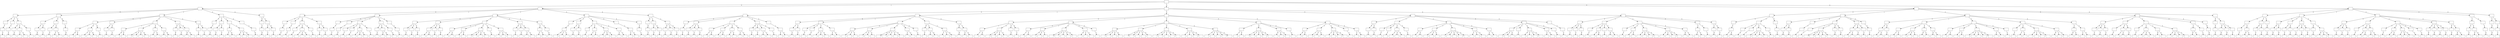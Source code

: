 digraph nodes {
	node [shape=record];
	name0 [label=""];
	name1 [label=""];
	name2 [label=""];
	name3 [label=""];
	name4 [label=""];
	name5 [label=""];
	name4 -> name5 [label=2];
	name3 -> name4 [label=2];
	name2 -> name3 [label=0];
	name6 [label=""];
	name7 [label=""];
	name8 [label=""];
	name7 -> name8 [label=2];
	name6 -> name7 [label=1];
	name2 -> name6 [label=1];
	name9 [label=""];
	name10 [label=""];
	name11 [label=""];
	name10 -> name11 [label=3];
	name9 -> name10 [label=0];
	name12 [label=""];
	name13 [label=""];
	name12 -> name13 [label=1];
	name14 [label=""];
	name12 -> name14 [label=2];
	name9 -> name12 [label=2];
	name15 [label=""];
	name16 [label=""];
	name15 -> name16 [label=3];
	name9 -> name15 [label=4];
	name2 -> name9 [label=2];
	name1 -> name2 [label=0];
	name17 [label=""];
	name18 [label=""];
	name19 [label=""];
	name20 [label=""];
	name19 -> name20 [label=0];
	name18 -> name19 [label=2];
	name21 [label=""];
	name22 [label=""];
	name21 -> name22 [label=1];
	name18 -> name21 [label=3];
	name17 -> name18 [label=1];
	name23 [label=""];
	name24 [label=""];
	name25 [label=""];
	name24 -> name25 [label=2];
	name23 -> name24 [label=1];
	name26 [label=""];
	name27 [label=""];
	name26 -> name27 [label=2];
	name28 [label=""];
	name26 -> name28 [label=4];
	name23 -> name26 [label=2];
	name17 -> name23 [label=2];
	name29 [label=""];
	name30 [label=""];
	name31 [label=""];
	name30 -> name31 [label=0];
	name29 -> name30 [label=2];
	name17 -> name29 [label=4];
	name1 -> name17 [label=1];
	name32 [label=""];
	name33 [label=""];
	name34 [label=""];
	name35 [label=""];
	name34 -> name35 [label=0];
	name36 [label=""];
	name34 -> name36 [label=2];
	name33 -> name34 [label=2];
	name37 [label=""];
	name38 [label=""];
	name37 -> name38 [label=1];
	name39 [label=""];
	name37 -> name39 [label=2];
	name40 [label=""];
	name37 -> name40 [label=4];
	name33 -> name37 [label=3];
	name41 [label=""];
	name42 [label=""];
	name41 -> name42 [label=1];
	name33 -> name41 [label=4];
	name32 -> name33 [label=0];
	name43 [label=""];
	name44 [label=""];
	name45 [label=""];
	name44 -> name45 [label=1];
	name43 -> name44 [label=2];
	name46 [label=""];
	name47 [label=""];
	name46 -> name47 [label=2];
	name43 -> name46 [label=3];
	name32 -> name43 [label=1];
	name48 [label=""];
	name49 [label=""];
	name50 [label=""];
	name49 -> name50 [label=0];
	name51 [label=""];
	name49 -> name51 [label=2];
	name48 -> name49 [label=1];
	name52 [label=""];
	name53 [label=""];
	name52 -> name53 [label=0];
	name54 [label=""];
	name52 -> name54 [label=1];
	name55 [label=""];
	name52 -> name55 [label=2];
	name56 [label=""];
	name52 -> name56 [label=3];
	name48 -> name52 [label=2];
	name57 [label=""];
	name58 [label=""];
	name57 -> name58 [label=1];
	name59 [label=""];
	name57 -> name59 [label=2];
	name48 -> name57 [label=3];
	name60 [label=""];
	name61 [label=""];
	name60 -> name61 [label=2];
	name62 [label=""];
	name60 -> name62 [label=4];
	name48 -> name60 [label=4];
	name32 -> name48 [label=2];
	name63 [label=""];
	name64 [label=""];
	name65 [label=""];
	name64 -> name65 [label=0];
	name63 -> name64 [label=0];
	name66 [label=""];
	name67 [label=""];
	name66 -> name67 [label=2];
	name63 -> name66 [label=1];
	name68 [label=""];
	name69 [label=""];
	name68 -> name69 [label=0];
	name70 [label=""];
	name68 -> name70 [label=2];
	name63 -> name68 [label=3];
	name32 -> name63 [label=3];
	name71 [label=""];
	name72 [label=""];
	name73 [label=""];
	name72 -> name73 [label=1];
	name71 -> name72 [label=1];
	name74 [label=""];
	name75 [label=""];
	name74 -> name75 [label=1];
	name71 -> name74 [label=3];
	name32 -> name71 [label=4];
	name1 -> name32 [label=2];
	name76 [label=""];
	name77 [label=""];
	name78 [label=""];
	name79 [label=""];
	name78 -> name79 [label=2];
	name77 -> name78 [label=2];
	name76 -> name77 [label=0];
	name80 [label=""];
	name81 [label=""];
	name82 [label=""];
	name81 -> name82 [label=3];
	name80 -> name81 [label=2];
	name83 [label=""];
	name84 [label=""];
	name83 -> name84 [label=2];
	name80 -> name83 [label=3];
	name76 -> name80 [label=1];
	name85 [label=""];
	name86 [label=""];
	name87 [label=""];
	name86 -> name87 [label=1];
	name88 [label=""];
	name86 -> name88 [label=4];
	name85 -> name86 [label=1];
	name89 [label=""];
	name90 [label=""];
	name89 -> name90 [label=2];
	name91 [label=""];
	name89 -> name91 [label=3];
	name92 [label=""];
	name89 -> name92 [label=4];
	name85 -> name89 [label=2];
	name76 -> name85 [label=2];
	name93 [label=""];
	name94 [label=""];
	name95 [label=""];
	name94 -> name95 [label=0];
	name93 -> name94 [label=2];
	name76 -> name93 [label=4];
	name1 -> name76 [label=3];
	name96 [label=""];
	name97 [label=""];
	name98 [label=""];
	name99 [label=""];
	name98 -> name99 [label=0];
	name97 -> name98 [label=2];
	name96 -> name97 [label=0];
	name100 [label=""];
	name101 [label=""];
	name102 [label=""];
	name101 -> name102 [label=1];
	name100 -> name101 [label=2];
	name103 [label=""];
	name104 [label=""];
	name103 -> name104 [label=2];
	name100 -> name103 [label=3];
	name96 -> name100 [label=1];
	name1 -> name96 [label=4];
	name0 -> name1 [label=0];
	name105 [label=""];
	name106 [label=""];
	name107 [label=""];
	name108 [label=""];
	name109 [label=""];
	name108 -> name109 [label=2];
	name107 -> name108 [label=0];
	name106 -> name107 [label=0];
	name110 [label=""];
	name111 [label=""];
	name112 [label=""];
	name111 -> name112 [label=1];
	name110 -> name111 [label=2];
	name106 -> name110 [label=1];
	name113 [label=""];
	name114 [label=""];
	name115 [label=""];
	name114 -> name115 [label=3];
	name113 -> name114 [label=0];
	name116 [label=""];
	name117 [label=""];
	name116 -> name117 [label=1];
	name118 [label=""];
	name116 -> name118 [label=2];
	name119 [label=""];
	name116 -> name119 [label=4];
	name113 -> name116 [label=2];
	name120 [label=""];
	name121 [label=""];
	name120 -> name121 [label=1];
	name113 -> name120 [label=4];
	name106 -> name113 [label=2];
	name122 [label=""];
	name123 [label=""];
	name124 [label=""];
	name123 -> name124 [label=2];
	name122 -> name123 [label=1];
	name125 [label=""];
	name126 [label=""];
	name125 -> name126 [label=2];
	name122 -> name125 [label=2];
	name106 -> name122 [label=3];
	name105 -> name106 [label=0];
	name127 [label=""];
	name128 [label=""];
	name129 [label=""];
	name130 [label=""];
	name129 -> name130 [label=1];
	name128 -> name129 [label=3];
	name127 -> name128 [label=0];
	name131 [label=""];
	name132 [label=""];
	name133 [label=""];
	name132 -> name133 [label=3];
	name131 -> name132 [label=3];
	name127 -> name131 [label=1];
	name134 [label=""];
	name135 [label=""];
	name136 [label=""];
	name135 -> name136 [label=1];
	name134 -> name135 [label=0];
	name137 [label=""];
	name138 [label=""];
	name137 -> name138 [label=2];
	name134 -> name137 [label=1];
	name139 [label=""];
	name140 [label=""];
	name139 -> name140 [label=1];
	name141 [label=""];
	name139 -> name141 [label=2];
	name142 [label=""];
	name139 -> name142 [label=3];
	name134 -> name139 [label=2];
	name143 [label=""];
	name144 [label=""];
	name143 -> name144 [label=2];
	name134 -> name143 [label=3];
	name127 -> name134 [label=2];
	name145 [label=""];
	name146 [label=""];
	name147 [label=""];
	name146 -> name147 [label=2];
	name145 -> name146 [label=1];
	name148 [label=""];
	name149 [label=""];
	name148 -> name149 [label=2];
	name150 [label=""];
	name148 -> name150 [label=4];
	name145 -> name148 [label=2];
	name151 [label=""];
	name152 [label=""];
	name151 -> name152 [label=2];
	name145 -> name151 [label=3];
	name127 -> name145 [label=3];
	name153 [label=""];
	name154 [label=""];
	name155 [label=""];
	name154 -> name155 [label=2];
	name153 -> name154 [label=2];
	name127 -> name153 [label=4];
	name105 -> name127 [label=1];
	name156 [label=""];
	name157 [label=""];
	name158 [label=""];
	name159 [label=""];
	name158 -> name159 [label=2];
	name157 -> name158 [label=1];
	name160 [label=""];
	name161 [label=""];
	name160 -> name161 [label=2];
	name157 -> name160 [label=2];
	name162 [label=""];
	name163 [label=""];
	name162 -> name163 [label=0];
	name157 -> name162 [label=3];
	name156 -> name157 [label=0];
	name164 [label=""];
	name165 [label=""];
	name166 [label=""];
	name165 -> name166 [label=2];
	name167 [label=""];
	name165 -> name167 [label=3];
	name164 -> name165 [label=1];
	name168 [label=""];
	name169 [label=""];
	name168 -> name169 [label=2];
	name164 -> name168 [label=2];
	name170 [label=""];
	name171 [label=""];
	name170 -> name171 [label=0];
	name164 -> name170 [label=3];
	name156 -> name164 [label=1];
	name172 [label=""];
	name173 [label=""];
	name174 [label=""];
	name173 -> name174 [label=2];
	name175 [label=""];
	name173 -> name175 [label=3];
	name172 -> name173 [label=0];
	name176 [label=""];
	name177 [label=""];
	name176 -> name177 [label=1];
	name178 [label=""];
	name176 -> name178 [label=2];
	name172 -> name176 [label=1];
	name179 [label=""];
	name180 [label=""];
	name179 -> name180 [label=0];
	name181 [label=""];
	name179 -> name181 [label=1];
	name182 [label=""];
	name179 -> name182 [label=2];
	name183 [label=""];
	name179 -> name183 [label=3];
	name172 -> name179 [label=2];
	name184 [label=""];
	name185 [label=""];
	name184 -> name185 [label=2];
	name172 -> name184 [label=3];
	name186 [label=""];
	name187 [label=""];
	name186 -> name187 [label=1];
	name188 [label=""];
	name186 -> name188 [label=2];
	name189 [label=""];
	name186 -> name189 [label=3];
	name172 -> name186 [label=4];
	name156 -> name172 [label=2];
	name190 [label=""];
	name191 [label=""];
	name192 [label=""];
	name191 -> name192 [label=2];
	name190 -> name191 [label=0];
	name193 [label=""];
	name194 [label=""];
	name193 -> name194 [label=2];
	name190 -> name193 [label=1];
	name195 [label=""];
	name196 [label=""];
	name195 -> name196 [label=1];
	name197 [label=""];
	name195 -> name197 [label=2];
	name190 -> name195 [label=2];
	name156 -> name190 [label=3];
	name198 [label=""];
	name199 [label=""];
	name200 [label=""];
	name199 -> name200 [label=1];
	name201 [label=""];
	name199 -> name201 [label=3];
	name198 -> name199 [label=2];
	name202 [label=""];
	name203 [label=""];
	name202 -> name203 [label=3];
	name198 -> name202 [label=3];
	name156 -> name198 [label=4];
	name105 -> name156 [label=2];
	name204 [label=""];
	name205 [label=""];
	name206 [label=""];
	name207 [label=""];
	name206 -> name207 [label=0];
	name208 [label=""];
	name206 -> name208 [label=1];
	name209 [label=""];
	name206 -> name209 [label=2];
	name205 -> name206 [label=2];
	name204 -> name205 [label=0];
	name210 [label=""];
	name211 [label=""];
	name212 [label=""];
	name211 -> name212 [label=2];
	name210 -> name211 [label=2];
	name213 [label=""];
	name214 [label=""];
	name213 -> name214 [label=2];
	name210 -> name213 [label=4];
	name204 -> name210 [label=1];
	name215 [label=""];
	name216 [label=""];
	name217 [label=""];
	name216 -> name217 [label=2];
	name215 -> name216 [label=0];
	name218 [label=""];
	name219 [label=""];
	name218 -> name219 [label=1];
	name220 [label=""];
	name218 -> name220 [label=2];
	name215 -> name218 [label=1];
	name221 [label=""];
	name222 [label=""];
	name221 -> name222 [label=1];
	name223 [label=""];
	name221 -> name223 [label=2];
	name224 [label=""];
	name221 -> name224 [label=3];
	name215 -> name221 [label=2];
	name225 [label=""];
	name226 [label=""];
	name225 -> name226 [label=1];
	name227 [label=""];
	name225 -> name227 [label=2];
	name215 -> name225 [label=4];
	name204 -> name215 [label=2];
	name228 [label=""];
	name229 [label=""];
	name230 [label=""];
	name229 -> name230 [label=1];
	name231 [label=""];
	name229 -> name231 [label=2];
	name228 -> name229 [label=2];
	name204 -> name228 [label=3];
	name232 [label=""];
	name233 [label=""];
	name234 [label=""];
	name233 -> name234 [label=1];
	name232 -> name233 [label=2];
	name204 -> name232 [label=4];
	name105 -> name204 [label=3];
	name235 [label=""];
	name236 [label=""];
	name237 [label=""];
	name238 [label=""];
	name237 -> name238 [label=2];
	name236 -> name237 [label=0];
	name235 -> name236 [label=0];
	name239 [label=""];
	name240 [label=""];
	name241 [label=""];
	name240 -> name241 [label=3];
	name239 -> name240 [label=2];
	name242 [label=""];
	name243 [label=""];
	name242 -> name243 [label=2];
	name239 -> name242 [label=3];
	name235 -> name239 [label=1];
	name244 [label=""];
	name245 [label=""];
	name246 [label=""];
	name245 -> name246 [label=1];
	name244 -> name245 [label=0];
	name247 [label=""];
	name248 [label=""];
	name247 -> name248 [label=2];
	name244 -> name247 [label=1];
	name249 [label=""];
	name250 [label=""];
	name249 -> name250 [label=1];
	name244 -> name249 [label=2];
	name235 -> name244 [label=2];
	name105 -> name235 [label=4];
	name0 -> name105 [label=1];
	name251 [label=""];
	name252 [label=""];
	name253 [label=""];
	name254 [label=""];
	name255 [label=""];
	name254 -> name255 [label=2];
	name253 -> name254 [label=2];
	name252 -> name253 [label=0];
	name256 [label=""];
	name257 [label=""];
	name258 [label=""];
	name257 -> name258 [label=3];
	name256 -> name257 [label=1];
	name259 [label=""];
	name260 [label=""];
	name259 -> name260 [label=2];
	name256 -> name259 [label=2];
	name261 [label=""];
	name262 [label=""];
	name261 -> name262 [label=2];
	name256 -> name261 [label=4];
	name252 -> name256 [label=1];
	name263 [label=""];
	name264 [label=""];
	name265 [label=""];
	name264 -> name265 [label=2];
	name266 [label=""];
	name264 -> name266 [label=3];
	name263 -> name264 [label=0];
	name267 [label=""];
	name268 [label=""];
	name267 -> name268 [label=2];
	name269 [label=""];
	name267 -> name269 [label=3];
	name263 -> name267 [label=1];
	name270 [label=""];
	name271 [label=""];
	name270 -> name271 [label=2];
	name272 [label=""];
	name270 -> name272 [label=3];
	name263 -> name270 [label=2];
	name273 [label=""];
	name274 [label=""];
	name273 -> name274 [label=1];
	name275 [label=""];
	name273 -> name275 [label=3];
	name263 -> name273 [label=3];
	name252 -> name263 [label=2];
	name276 [label=""];
	name277 [label=""];
	name278 [label=""];
	name277 -> name278 [label=2];
	name276 -> name277 [label=0];
	name279 [label=""];
	name280 [label=""];
	name279 -> name280 [label=3];
	name276 -> name279 [label=1];
	name281 [label=""];
	name282 [label=""];
	name281 -> name282 [label=1];
	name283 [label=""];
	name281 -> name283 [label=2];
	name276 -> name281 [label=2];
	name284 [label=""];
	name285 [label=""];
	name284 -> name285 [label=2];
	name276 -> name284 [label=4];
	name252 -> name276 [label=3];
	name286 [label=""];
	name287 [label=""];
	name288 [label=""];
	name287 -> name288 [label=2];
	name289 [label=""];
	name287 -> name289 [label=3];
	name286 -> name287 [label=1];
	name252 -> name286 [label=4];
	name251 -> name252 [label=0];
	name290 [label=""];
	name291 [label=""];
	name292 [label=""];
	name293 [label=""];
	name292 -> name293 [label=2];
	name291 -> name292 [label=1];
	name294 [label=""];
	name295 [label=""];
	name294 -> name295 [label=2];
	name291 -> name294 [label=2];
	name290 -> name291 [label=0];
	name296 [label=""];
	name297 [label=""];
	name298 [label=""];
	name297 -> name298 [label=3];
	name296 -> name297 [label=0];
	name299 [label=""];
	name300 [label=""];
	name299 -> name300 [label=3];
	name296 -> name299 [label=1];
	name301 [label=""];
	name302 [label=""];
	name301 -> name302 [label=1];
	name303 [label=""];
	name301 -> name303 [label=2];
	name304 [label=""];
	name301 -> name304 [label=3];
	name296 -> name301 [label=2];
	name305 [label=""];
	name306 [label=""];
	name305 -> name306 [label=2];
	name307 [label=""];
	name305 -> name307 [label=3];
	name296 -> name305 [label=3];
	name290 -> name296 [label=1];
	name308 [label=""];
	name309 [label=""];
	name310 [label=""];
	name309 -> name310 [label=1];
	name311 [label=""];
	name309 -> name311 [label=2];
	name312 [label=""];
	name309 -> name312 [label=3];
	name308 -> name309 [label=0];
	name313 [label=""];
	name314 [label=""];
	name313 -> name314 [label=1];
	name315 [label=""];
	name313 -> name315 [label=2];
	name316 [label=""];
	name313 -> name316 [label=3];
	name308 -> name313 [label=1];
	name317 [label=""];
	name318 [label=""];
	name317 -> name318 [label=0];
	name319 [label=""];
	name317 -> name319 [label=1];
	name320 [label=""];
	name317 -> name320 [label=2];
	name321 [label=""];
	name317 -> name321 [label=3];
	name322 [label=""];
	name317 -> name322 [label=4];
	name308 -> name317 [label=2];
	name323 [label=""];
	name324 [label=""];
	name323 -> name324 [label=1];
	name325 [label=""];
	name323 -> name325 [label=2];
	name308 -> name323 [label=3];
	name326 [label=""];
	name327 [label=""];
	name326 -> name327 [label=2];
	name308 -> name326 [label=4];
	name290 -> name308 [label=2];
	name328 [label=""];
	name329 [label=""];
	name330 [label=""];
	name329 -> name330 [label=2];
	name328 -> name329 [label=0];
	name331 [label=""];
	name332 [label=""];
	name331 -> name332 [label=2];
	name333 [label=""];
	name331 -> name333 [label=4];
	name328 -> name331 [label=1];
	name334 [label=""];
	name335 [label=""];
	name334 -> name335 [label=1];
	name336 [label=""];
	name334 -> name336 [label=2];
	name337 [label=""];
	name334 -> name337 [label=4];
	name328 -> name334 [label=2];
	name290 -> name328 [label=3];
	name338 [label=""];
	name339 [label=""];
	name340 [label=""];
	name339 -> name340 [label=0];
	name338 -> name339 [label=0];
	name341 [label=""];
	name342 [label=""];
	name341 -> name342 [label=2];
	name343 [label=""];
	name341 -> name343 [label=3];
	name338 -> name341 [label=1];
	name290 -> name338 [label=4];
	name251 -> name290 [label=1];
	name344 [label=""];
	name345 [label=""];
	name346 [label=""];
	name347 [label=""];
	name346 -> name347 [label=1];
	name348 [label=""];
	name346 -> name348 [label=4];
	name345 -> name346 [label=1];
	name349 [label=""];
	name350 [label=""];
	name349 -> name350 [label=0];
	name351 [label=""];
	name349 -> name351 [label=1];
	name352 [label=""];
	name349 -> name352 [label=2];
	name353 [label=""];
	name349 -> name353 [label=3];
	name345 -> name349 [label=2];
	name354 [label=""];
	name355 [label=""];
	name354 -> name355 [label=2];
	name345 -> name354 [label=3];
	name356 [label=""];
	name357 [label=""];
	name356 -> name357 [label=1];
	name345 -> name356 [label=4];
	name344 -> name345 [label=0];
	name358 [label=""];
	name359 [label=""];
	name360 [label=""];
	name359 -> name360 [label=1];
	name361 [label=""];
	name359 -> name361 [label=2];
	name358 -> name359 [label=0];
	name362 [label=""];
	name363 [label=""];
	name362 -> name363 [label=0];
	name364 [label=""];
	name362 -> name364 [label=2];
	name365 [label=""];
	name362 -> name365 [label=3];
	name358 -> name362 [label=1];
	name366 [label=""];
	name367 [label=""];
	name366 -> name367 [label=0];
	name368 [label=""];
	name366 -> name368 [label=1];
	name369 [label=""];
	name366 -> name369 [label=2];
	name370 [label=""];
	name366 -> name370 [label=3];
	name371 [label=""];
	name366 -> name371 [label=4];
	name358 -> name366 [label=2];
	name372 [label=""];
	name373 [label=""];
	name372 -> name373 [label=0];
	name374 [label=""];
	name372 -> name374 [label=1];
	name375 [label=""];
	name372 -> name375 [label=2];
	name358 -> name372 [label=3];
	name376 [label=""];
	name377 [label=""];
	name376 -> name377 [label=1];
	name358 -> name376 [label=4];
	name344 -> name358 [label=1];
	name378 [label=""];
	name379 [label=""];
	name380 [label=""];
	name379 -> name380 [label=1];
	name381 [label=""];
	name379 -> name381 [label=2];
	name382 [label=""];
	name379 -> name382 [label=3];
	name383 [label=""];
	name379 -> name383 [label=4];
	name378 -> name379 [label=0];
	name384 [label=""];
	name385 [label=""];
	name384 -> name385 [label=0];
	name386 [label=""];
	name384 -> name386 [label=1];
	name387 [label=""];
	name384 -> name387 [label=2];
	name388 [label=""];
	name384 -> name388 [label=3];
	name389 [label=""];
	name384 -> name389 [label=4];
	name378 -> name384 [label=1];
	name390 [label=""];
	name391 [label=""];
	name390 -> name391 [label=0];
	name392 [label=""];
	name390 -> name392 [label=1];
	name393 [label=""];
	name390 -> name393 [label=2];
	name394 [label=""];
	name390 -> name394 [label=3];
	name395 [label=""];
	name390 -> name395 [label=4];
	name378 -> name390 [label=2];
	name396 [label=""];
	name397 [label=""];
	name396 -> name397 [label=1];
	name398 [label=""];
	name396 -> name398 [label=2];
	name399 [label=""];
	name396 -> name399 [label=3];
	name400 [label=""];
	name396 -> name400 [label=4];
	name378 -> name396 [label=3];
	name401 [label=""];
	name402 [label=""];
	name401 -> name402 [label=0];
	name403 [label=""];
	name401 -> name403 [label=1];
	name404 [label=""];
	name401 -> name404 [label=2];
	name405 [label=""];
	name401 -> name405 [label=3];
	name406 [label=""];
	name401 -> name406 [label=4];
	name378 -> name401 [label=4];
	name344 -> name378 [label=2];
	name407 [label=""];
	name408 [label=""];
	name409 [label=""];
	name408 -> name409 [label=2];
	name410 [label=""];
	name408 -> name410 [label=3];
	name407 -> name408 [label=1];
	name411 [label=""];
	name412 [label=""];
	name411 -> name412 [label=0];
	name413 [label=""];
	name411 -> name413 [label=1];
	name414 [label=""];
	name411 -> name414 [label=2];
	name415 [label=""];
	name411 -> name415 [label=3];
	name416 [label=""];
	name411 -> name416 [label=4];
	name407 -> name411 [label=2];
	name417 [label=""];
	name418 [label=""];
	name417 -> name418 [label=0];
	name419 [label=""];
	name417 -> name419 [label=2];
	name420 [label=""];
	name417 -> name420 [label=3];
	name407 -> name417 [label=3];
	name421 [label=""];
	name422 [label=""];
	name421 -> name422 [label=2];
	name407 -> name421 [label=4];
	name344 -> name407 [label=3];
	name423 [label=""];
	name424 [label=""];
	name425 [label=""];
	name424 -> name425 [label=0];
	name426 [label=""];
	name424 -> name426 [label=2];
	name423 -> name424 [label=0];
	name427 [label=""];
	name428 [label=""];
	name427 -> name428 [label=1];
	name429 [label=""];
	name427 -> name429 [label=2];
	name430 [label=""];
	name427 -> name430 [label=3];
	name423 -> name427 [label=1];
	name431 [label=""];
	name432 [label=""];
	name431 -> name432 [label=1];
	name433 [label=""];
	name431 -> name433 [label=2];
	name434 [label=""];
	name431 -> name434 [label=3];
	name435 [label=""];
	name431 -> name435 [label=4];
	name423 -> name431 [label=2];
	name436 [label=""];
	name437 [label=""];
	name436 -> name437 [label=1];
	name423 -> name436 [label=3];
	name438 [label=""];
	name439 [label=""];
	name438 -> name439 [label=1];
	name440 [label=""];
	name438 -> name440 [label=2];
	name423 -> name438 [label=4];
	name344 -> name423 [label=4];
	name251 -> name344 [label=2];
	name441 [label=""];
	name442 [label=""];
	name443 [label=""];
	name444 [label=""];
	name443 -> name444 [label=2];
	name442 -> name443 [label=0];
	name445 [label=""];
	name446 [label=""];
	name445 -> name446 [label=2];
	name442 -> name445 [label=2];
	name441 -> name442 [label=0];
	name447 [label=""];
	name448 [label=""];
	name449 [label=""];
	name448 -> name449 [label=2];
	name447 -> name448 [label=0];
	name450 [label=""];
	name451 [label=""];
	name450 -> name451 [label=2];
	name447 -> name450 [label=1];
	name452 [label=""];
	name453 [label=""];
	name452 -> name453 [label=2];
	name454 [label=""];
	name452 -> name454 [label=3];
	name455 [label=""];
	name452 -> name455 [label=4];
	name447 -> name452 [label=2];
	name456 [label=""];
	name457 [label=""];
	name456 -> name457 [label=2];
	name447 -> name456 [label=3];
	name441 -> name447 [label=1];
	name458 [label=""];
	name459 [label=""];
	name460 [label=""];
	name459 -> name460 [label=2];
	name461 [label=""];
	name459 -> name461 [label=3];
	name458 -> name459 [label=0];
	name462 [label=""];
	name463 [label=""];
	name462 -> name463 [label=1];
	name464 [label=""];
	name462 -> name464 [label=2];
	name465 [label=""];
	name462 -> name465 [label=3];
	name458 -> name462 [label=1];
	name466 [label=""];
	name467 [label=""];
	name466 -> name467 [label=0];
	name468 [label=""];
	name466 -> name468 [label=1];
	name469 [label=""];
	name466 -> name469 [label=2];
	name470 [label=""];
	name466 -> name470 [label=3];
	name471 [label=""];
	name466 -> name471 [label=4];
	name458 -> name466 [label=2];
	name472 [label=""];
	name473 [label=""];
	name472 -> name473 [label=1];
	name474 [label=""];
	name472 -> name474 [label=2];
	name475 [label=""];
	name472 -> name475 [label=3];
	name458 -> name472 [label=3];
	name476 [label=""];
	name477 [label=""];
	name476 -> name477 [label=1];
	name478 [label=""];
	name476 -> name478 [label=2];
	name458 -> name476 [label=4];
	name441 -> name458 [label=2];
	name479 [label=""];
	name480 [label=""];
	name481 [label=""];
	name480 -> name481 [label=0];
	name482 [label=""];
	name480 -> name482 [label=2];
	name483 [label=""];
	name480 -> name483 [label=3];
	name479 -> name480 [label=0];
	name484 [label=""];
	name485 [label=""];
	name484 -> name485 [label=2];
	name479 -> name484 [label=1];
	name486 [label=""];
	name487 [label=""];
	name486 -> name487 [label=0];
	name488 [label=""];
	name486 -> name488 [label=1];
	name489 [label=""];
	name486 -> name489 [label=2];
	name490 [label=""];
	name486 -> name490 [label=3];
	name479 -> name486 [label=2];
	name491 [label=""];
	name492 [label=""];
	name491 -> name492 [label=1];
	name493 [label=""];
	name491 -> name493 [label=2];
	name479 -> name491 [label=3];
	name494 [label=""];
	name495 [label=""];
	name494 -> name495 [label=0];
	name479 -> name494 [label=4];
	name441 -> name479 [label=3];
	name496 [label=""];
	name497 [label=""];
	name498 [label=""];
	name497 -> name498 [label=2];
	name496 -> name497 [label=2];
	name441 -> name496 [label=4];
	name251 -> name441 [label=3];
	name499 [label=""];
	name500 [label=""];
	name501 [label=""];
	name502 [label=""];
	name501 -> name502 [label=1];
	name500 -> name501 [label=0];
	name503 [label=""];
	name504 [label=""];
	name503 -> name504 [label=2];
	name500 -> name503 [label=2];
	name505 [label=""];
	name506 [label=""];
	name505 -> name506 [label=0];
	name500 -> name505 [label=4];
	name499 -> name500 [label=0];
	name507 [label=""];
	name508 [label=""];
	name509 [label=""];
	name508 -> name509 [label=2];
	name507 -> name508 [label=0];
	name510 [label=""];
	name511 [label=""];
	name510 -> name511 [label=3];
	name512 [label=""];
	name510 -> name512 [label=4];
	name507 -> name510 [label=1];
	name513 [label=""];
	name514 [label=""];
	name513 -> name514 [label=2];
	name507 -> name513 [label=2];
	name515 [label=""];
	name516 [label=""];
	name515 -> name516 [label=0];
	name517 [label=""];
	name515 -> name517 [label=2];
	name507 -> name515 [label=3];
	name499 -> name507 [label=1];
	name518 [label=""];
	name519 [label=""];
	name520 [label=""];
	name519 -> name520 [label=2];
	name518 -> name519 [label=0];
	name521 [label=""];
	name522 [label=""];
	name521 -> name522 [label=2];
	name523 [label=""];
	name521 -> name523 [label=3];
	name518 -> name521 [label=1];
	name524 [label=""];
	name525 [label=""];
	name524 -> name525 [label=0];
	name526 [label=""];
	name524 -> name526 [label=2];
	name527 [label=""];
	name524 -> name527 [label=3];
	name528 [label=""];
	name524 -> name528 [label=4];
	name518 -> name524 [label=2];
	name529 [label=""];
	name530 [label=""];
	name529 -> name530 [label=0];
	name531 [label=""];
	name529 -> name531 [label=1];
	name532 [label=""];
	name529 -> name532 [label=2];
	name533 [label=""];
	name529 -> name533 [label=3];
	name518 -> name529 [label=3];
	name534 [label=""];
	name535 [label=""];
	name534 -> name535 [label=0];
	name536 [label=""];
	name534 -> name536 [label=2];
	name518 -> name534 [label=4];
	name499 -> name518 [label=2];
	name537 [label=""];
	name538 [label=""];
	name539 [label=""];
	name538 -> name539 [label=2];
	name540 [label=""];
	name538 -> name540 [label=3];
	name537 -> name538 [label=1];
	name541 [label=""];
	name542 [label=""];
	name541 -> name542 [label=1];
	name537 -> name541 [label=3];
	name499 -> name537 [label=3];
	name543 [label=""];
	name544 [label=""];
	name545 [label=""];
	name544 -> name545 [label=0];
	name543 -> name544 [label=1];
	name546 [label=""];
	name547 [label=""];
	name546 -> name547 [label=2];
	name543 -> name546 [label=2];
	name499 -> name543 [label=4];
	name251 -> name499 [label=4];
	name0 -> name251 [label=2];
	name548 [label=""];
	name549 [label=""];
	name550 [label=""];
	name551 [label=""];
	name552 [label=""];
	name551 -> name552 [label=2];
	name553 [label=""];
	name551 -> name553 [label=4];
	name550 -> name551 [label=2];
	name549 -> name550 [label=0];
	name554 [label=""];
	name555 [label=""];
	name556 [label=""];
	name555 -> name556 [label=4];
	name554 -> name555 [label=0];
	name557 [label=""];
	name558 [label=""];
	name557 -> name558 [label=2];
	name554 -> name557 [label=1];
	name559 [label=""];
	name560 [label=""];
	name559 -> name560 [label=1];
	name561 [label=""];
	name559 -> name561 [label=2];
	name562 [label=""];
	name559 -> name562 [label=3];
	name563 [label=""];
	name559 -> name563 [label=4];
	name554 -> name559 [label=2];
	name564 [label=""];
	name565 [label=""];
	name564 -> name565 [label=0];
	name554 -> name564 [label=3];
	name549 -> name554 [label=2];
	name566 [label=""];
	name567 [label=""];
	name568 [label=""];
	name567 -> name568 [label=1];
	name566 -> name567 [label=2];
	name549 -> name566 [label=3];
	name548 -> name549 [label=0];
	name569 [label=""];
	name570 [label=""];
	name571 [label=""];
	name572 [label=""];
	name571 -> name572 [label=4];
	name570 -> name571 [label=2];
	name573 [label=""];
	name574 [label=""];
	name573 -> name574 [label=2];
	name570 -> name573 [label=3];
	name569 -> name570 [label=0];
	name575 [label=""];
	name576 [label=""];
	name577 [label=""];
	name576 -> name577 [label=2];
	name575 -> name576 [label=2];
	name569 -> name575 [label=1];
	name578 [label=""];
	name579 [label=""];
	name580 [label=""];
	name579 -> name580 [label=1];
	name578 -> name579 [label=1];
	name581 [label=""];
	name582 [label=""];
	name581 -> name582 [label=0];
	name583 [label=""];
	name581 -> name583 [label=1];
	name584 [label=""];
	name581 -> name584 [label=2];
	name585 [label=""];
	name581 -> name585 [label=3];
	name586 [label=""];
	name581 -> name586 [label=4];
	name578 -> name581 [label=2];
	name587 [label=""];
	name588 [label=""];
	name587 -> name588 [label=2];
	name578 -> name587 [label=3];
	name589 [label=""];
	name590 [label=""];
	name589 -> name590 [label=3];
	name578 -> name589 [label=4];
	name569 -> name578 [label=2];
	name591 [label=""];
	name592 [label=""];
	name593 [label=""];
	name592 -> name593 [label=0];
	name594 [label=""];
	name592 -> name594 [label=2];
	name591 -> name592 [label=2];
	name595 [label=""];
	name596 [label=""];
	name595 -> name596 [label=2];
	name591 -> name595 [label=3];
	name597 [label=""];
	name598 [label=""];
	name597 -> name598 [label=2];
	name591 -> name597 [label=4];
	name569 -> name591 [label=3];
	name599 [label=""];
	name600 [label=""];
	name601 [label=""];
	name600 -> name601 [label=1];
	name599 -> name600 [label=2];
	name569 -> name599 [label=4];
	name548 -> name569 [label=1];
	name602 [label=""];
	name603 [label=""];
	name604 [label=""];
	name605 [label=""];
	name604 -> name605 [label=2];
	name606 [label=""];
	name604 -> name606 [label=3];
	name603 -> name604 [label=2];
	name607 [label=""];
	name608 [label=""];
	name607 -> name608 [label=2];
	name603 -> name607 [label=3];
	name602 -> name603 [label=0];
	name609 [label=""];
	name610 [label=""];
	name611 [label=""];
	name610 -> name611 [label=1];
	name612 [label=""];
	name610 -> name612 [label=2];
	name609 -> name610 [label=1];
	name613 [label=""];
	name614 [label=""];
	name613 -> name614 [label=1];
	name615 [label=""];
	name613 -> name615 [label=2];
	name616 [label=""];
	name613 -> name616 [label=3];
	name609 -> name613 [label=2];
	name617 [label=""];
	name618 [label=""];
	name617 -> name618 [label=0];
	name619 [label=""];
	name617 -> name619 [label=2];
	name609 -> name617 [label=3];
	name620 [label=""];
	name621 [label=""];
	name620 -> name621 [label=0];
	name622 [label=""];
	name620 -> name622 [label=1];
	name609 -> name620 [label=4];
	name602 -> name609 [label=1];
	name623 [label=""];
	name624 [label=""];
	name625 [label=""];
	name624 -> name625 [label=1];
	name626 [label=""];
	name624 -> name626 [label=2];
	name623 -> name624 [label=0];
	name627 [label=""];
	name628 [label=""];
	name627 -> name628 [label=1];
	name629 [label=""];
	name627 -> name629 [label=2];
	name623 -> name627 [label=1];
	name630 [label=""];
	name631 [label=""];
	name630 -> name631 [label=0];
	name632 [label=""];
	name630 -> name632 [label=1];
	name633 [label=""];
	name630 -> name633 [label=2];
	name634 [label=""];
	name630 -> name634 [label=3];
	name635 [label=""];
	name630 -> name635 [label=4];
	name623 -> name630 [label=2];
	name636 [label=""];
	name637 [label=""];
	name636 -> name637 [label=2];
	name638 [label=""];
	name636 -> name638 [label=3];
	name623 -> name636 [label=3];
	name639 [label=""];
	name640 [label=""];
	name639 -> name640 [label=2];
	name623 -> name639 [label=4];
	name602 -> name623 [label=2];
	name641 [label=""];
	name642 [label=""];
	name643 [label=""];
	name642 -> name643 [label=2];
	name641 -> name642 [label=0];
	name644 [label=""];
	name645 [label=""];
	name644 -> name645 [label=1];
	name646 [label=""];
	name644 -> name646 [label=2];
	name641 -> name644 [label=1];
	name647 [label=""];
	name648 [label=""];
	name647 -> name648 [label=0];
	name649 [label=""];
	name647 -> name649 [label=1];
	name650 [label=""];
	name647 -> name650 [label=2];
	name651 [label=""];
	name647 -> name651 [label=3];
	name641 -> name647 [label=2];
	name652 [label=""];
	name653 [label=""];
	name652 -> name653 [label=0];
	name654 [label=""];
	name652 -> name654 [label=1];
	name655 [label=""];
	name652 -> name655 [label=2];
	name641 -> name652 [label=3];
	name602 -> name641 [label=3];
	name656 [label=""];
	name657 [label=""];
	name658 [label=""];
	name657 -> name658 [label=0];
	name659 [label=""];
	name657 -> name659 [label=3];
	name656 -> name657 [label=1];
	name660 [label=""];
	name661 [label=""];
	name660 -> name661 [label=1];
	name662 [label=""];
	name660 -> name662 [label=2];
	name656 -> name660 [label=2];
	name602 -> name656 [label=4];
	name548 -> name602 [label=2];
	name663 [label=""];
	name664 [label=""];
	name665 [label=""];
	name666 [label=""];
	name665 -> name666 [label=2];
	name664 -> name665 [label=0];
	name667 [label=""];
	name668 [label=""];
	name667 -> name668 [label=3];
	name664 -> name667 [label=2];
	name669 [label=""];
	name670 [label=""];
	name669 -> name670 [label=2];
	name664 -> name669 [label=3];
	name663 -> name664 [label=0];
	name671 [label=""];
	name672 [label=""];
	name673 [label=""];
	name672 -> name673 [label=3];
	name671 -> name672 [label=0];
	name674 [label=""];
	name675 [label=""];
	name674 -> name675 [label=1];
	name676 [label=""];
	name674 -> name676 [label=2];
	name671 -> name674 [label=2];
	name677 [label=""];
	name678 [label=""];
	name677 -> name678 [label=2];
	name671 -> name677 [label=4];
	name663 -> name671 [label=1];
	name679 [label=""];
	name680 [label=""];
	name681 [label=""];
	name680 -> name681 [label=2];
	name679 -> name680 [label=0];
	name682 [label=""];
	name683 [label=""];
	name682 -> name683 [label=2];
	name684 [label=""];
	name682 -> name684 [label=3];
	name685 [label=""];
	name682 -> name685 [label=4];
	name679 -> name682 [label=1];
	name686 [label=""];
	name687 [label=""];
	name686 -> name687 [label=0];
	name688 [label=""];
	name686 -> name688 [label=2];
	name679 -> name686 [label=2];
	name689 [label=""];
	name690 [label=""];
	name689 -> name690 [label=0];
	name691 [label=""];
	name689 -> name691 [label=1];
	name692 [label=""];
	name689 -> name692 [label=2];
	name693 [label=""];
	name689 -> name693 [label=3];
	name679 -> name689 [label=3];
	name663 -> name679 [label=2];
	name694 [label=""];
	name695 [label=""];
	name696 [label=""];
	name695 -> name696 [label=0];
	name697 [label=""];
	name695 -> name697 [label=2];
	name694 -> name695 [label=1];
	name698 [label=""];
	name699 [label=""];
	name698 -> name699 [label=1];
	name694 -> name698 [label=2];
	name663 -> name694 [label=3];
	name700 [label=""];
	name701 [label=""];
	name702 [label=""];
	name701 -> name702 [label=0];
	name700 -> name701 [label=0];
	name663 -> name700 [label=4];
	name548 -> name663 [label=3];
	name703 [label=""];
	name704 [label=""];
	name705 [label=""];
	name706 [label=""];
	name705 -> name706 [label=2];
	name704 -> name705 [label=0];
	name703 -> name704 [label=0];
	name707 [label=""];
	name708 [label=""];
	name709 [label=""];
	name708 -> name709 [label=0];
	name707 -> name708 [label=0];
	name710 [label=""];
	name711 [label=""];
	name710 -> name711 [label=0];
	name707 -> name710 [label=1];
	name712 [label=""];
	name713 [label=""];
	name712 -> name713 [label=2];
	name707 -> name712 [label=2];
	name703 -> name707 [label=2];
	name548 -> name703 [label=4];
	name0 -> name548 [label=3];
	name714 [label=""];
	name715 [label=""];
	name716 [label=""];
	name717 [label=""];
	name718 [label=""];
	name717 -> name718 [label=1];
	name716 -> name717 [label=1];
	name719 [label=""];
	name720 [label=""];
	name719 -> name720 [label=0];
	name721 [label=""];
	name719 -> name721 [label=2];
	name716 -> name719 [label=2];
	name715 -> name716 [label=0];
	name722 [label=""];
	name723 [label=""];
	name724 [label=""];
	name723 -> name724 [label=2];
	name722 -> name723 [label=0];
	name725 [label=""];
	name726 [label=""];
	name725 -> name726 [label=2];
	name722 -> name725 [label=2];
	name715 -> name722 [label=2];
	name727 [label=""];
	name728 [label=""];
	name729 [label=""];
	name728 -> name729 [label=2];
	name727 -> name728 [label=0];
	name715 -> name727 [label=4];
	name714 -> name715 [label=0];
	name730 [label=""];
	name731 [label=""];
	name732 [label=""];
	name733 [label=""];
	name732 -> name733 [label=0];
	name731 -> name732 [label=0];
	name734 [label=""];
	name735 [label=""];
	name734 -> name735 [label=0];
	name731 -> name734 [label=2];
	name730 -> name731 [label=0];
	name736 [label=""];
	name737 [label=""];
	name738 [label=""];
	name737 -> name738 [label=2];
	name736 -> name737 [label=3];
	name739 [label=""];
	name740 [label=""];
	name739 -> name740 [label=2];
	name736 -> name739 [label=4];
	name730 -> name736 [label=1];
	name741 [label=""];
	name742 [label=""];
	name743 [label=""];
	name742 -> name743 [label=1];
	name741 -> name742 [label=1];
	name744 [label=""];
	name745 [label=""];
	name744 -> name745 [label=1];
	name741 -> name744 [label=2];
	name746 [label=""];
	name747 [label=""];
	name746 -> name747 [label=0];
	name741 -> name746 [label=3];
	name730 -> name741 [label=2];
	name748 [label=""];
	name749 [label=""];
	name750 [label=""];
	name749 -> name750 [label=2];
	name748 -> name749 [label=0];
	name751 [label=""];
	name752 [label=""];
	name751 -> name752 [label=0];
	name753 [label=""];
	name751 -> name753 [label=2];
	name754 [label=""];
	name751 -> name754 [label=4];
	name748 -> name751 [label=2];
	name730 -> name748 [label=3];
	name714 -> name730 [label=1];
	name755 [label=""];
	name756 [label=""];
	name757 [label=""];
	name758 [label=""];
	name757 -> name758 [label=2];
	name756 -> name757 [label=0];
	name759 [label=""];
	name760 [label=""];
	name759 -> name760 [label=2];
	name756 -> name759 [label=1];
	name761 [label=""];
	name762 [label=""];
	name761 -> name762 [label=1];
	name756 -> name761 [label=2];
	name755 -> name756 [label=0];
	name763 [label=""];
	name764 [label=""];
	name765 [label=""];
	name764 -> name765 [label=2];
	name763 -> name764 [label=0];
	name766 [label=""];
	name767 [label=""];
	name766 -> name767 [label=0];
	name768 [label=""];
	name766 -> name768 [label=2];
	name763 -> name766 [label=2];
	name769 [label=""];
	name770 [label=""];
	name769 -> name770 [label=1];
	name771 [label=""];
	name769 -> name771 [label=2];
	name763 -> name769 [label=3];
	name755 -> name763 [label=1];
	name772 [label=""];
	name773 [label=""];
	name774 [label=""];
	name773 -> name774 [label=2];
	name772 -> name773 [label=0];
	name775 [label=""];
	name776 [label=""];
	name775 -> name776 [label=2];
	name777 [label=""];
	name775 -> name777 [label=3];
	name772 -> name775 [label=1];
	name778 [label=""];
	name779 [label=""];
	name778 -> name779 [label=1];
	name780 [label=""];
	name778 -> name780 [label=2];
	name781 [label=""];
	name778 -> name781 [label=3];
	name772 -> name778 [label=2];
	name782 [label=""];
	name783 [label=""];
	name782 -> name783 [label=2];
	name772 -> name782 [label=3];
	name784 [label=""];
	name785 [label=""];
	name784 -> name785 [label=2];
	name772 -> name784 [label=4];
	name755 -> name772 [label=2];
	name786 [label=""];
	name787 [label=""];
	name788 [label=""];
	name787 -> name788 [label=0];
	name786 -> name787 [label=0];
	name789 [label=""];
	name790 [label=""];
	name789 -> name790 [label=0];
	name786 -> name789 [label=1];
	name791 [label=""];
	name792 [label=""];
	name791 -> name792 [label=2];
	name786 -> name791 [label=2];
	name793 [label=""];
	name794 [label=""];
	name793 -> name794 [label=4];
	name786 -> name793 [label=3];
	name755 -> name786 [label=3];
	name795 [label=""];
	name796 [label=""];
	name797 [label=""];
	name796 -> name797 [label=4];
	name795 -> name796 [label=0];
	name798 [label=""];
	name799 [label=""];
	name798 -> name799 [label=0];
	name800 [label=""];
	name798 -> name800 [label=2];
	name795 -> name798 [label=2];
	name755 -> name795 [label=4];
	name714 -> name755 [label=2];
	name801 [label=""];
	name802 [label=""];
	name803 [label=""];
	name804 [label=""];
	name803 -> name804 [label=2];
	name802 -> name803 [label=2];
	name805 [label=""];
	name806 [label=""];
	name805 -> name806 [label=3];
	name807 [label=""];
	name805 -> name807 [label=4];
	name802 -> name805 [label=3];
	name801 -> name802 [label=1];
	name808 [label=""];
	name809 [label=""];
	name810 [label=""];
	name809 -> name810 [label=4];
	name808 -> name809 [label=1];
	name801 -> name808 [label=3];
	name714 -> name801 [label=3];
	name811 [label=""];
	name812 [label=""];
	name813 [label=""];
	name814 [label=""];
	name813 -> name814 [label=0];
	name812 -> name813 [label=0];
	name811 -> name812 [label=1];
	name815 [label=""];
	name816 [label=""];
	name817 [label=""];
	name816 -> name817 [label=1];
	name815 -> name816 [label=2];
	name811 -> name815 [label=2];
	name714 -> name811 [label=4];
	name0 -> name714 [label=4];
}

